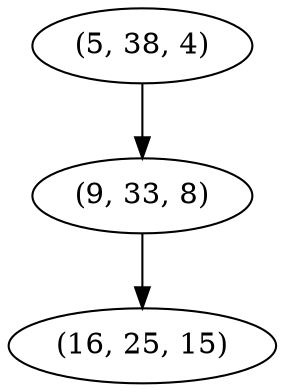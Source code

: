 digraph tree {
    "(5, 38, 4)";
    "(9, 33, 8)";
    "(16, 25, 15)";
    "(5, 38, 4)" -> "(9, 33, 8)";
    "(9, 33, 8)" -> "(16, 25, 15)";
}
